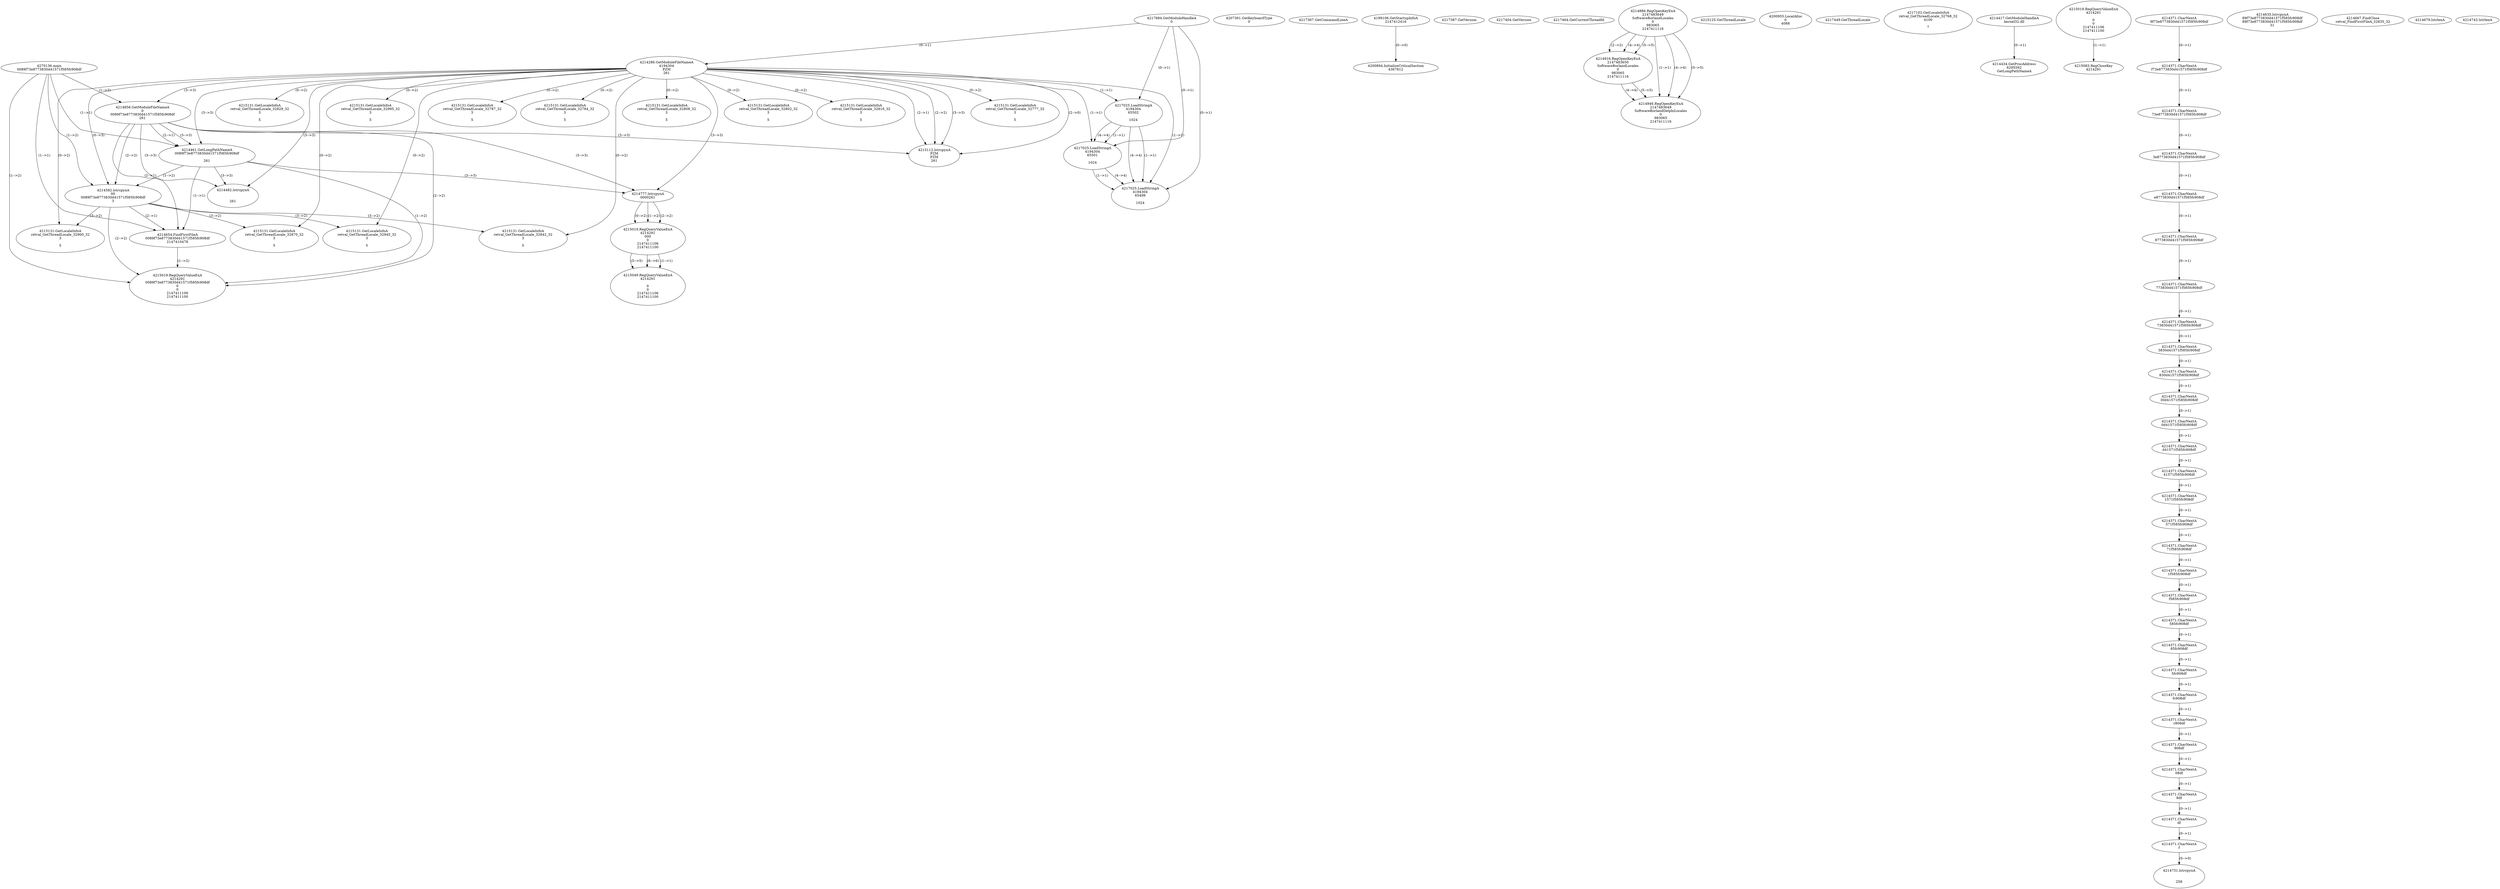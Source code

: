 // Global SCDG with merge call
digraph {
	0 [label="4270136.main
0089f73e8773830d41571f585fc908df"]
	1 [label="4217684.GetModuleHandleA
0"]
	2 [label="4207361.GetKeyboardType
0"]
	3 [label="4217367.GetCommandLineA
"]
	4 [label="4199106.GetStartupInfoA
2147412416"]
	5 [label="4217387.GetVersion
"]
	6 [label="4217404.GetVersion
"]
	7 [label="4217464.GetCurrentThreadId
"]
	8 [label="4214286.GetModuleFileNameA
4194304
PZM
261"]
	1 -> 8 [label="(0-->1)"]
	9 [label="4214856.GetModuleFileNameA
0
0089f73e8773830d41571f585fc908df
261"]
	0 -> 9 [label="(1-->2)"]
	8 -> 9 [label="(3-->3)"]
	10 [label="4214886.RegOpenKeyExA
2147483649
Software\Borland\Locales
0
983065
2147411116"]
	11 [label="4214916.RegOpenKeyExA
2147483650
Software\Borland\Locales
0
983065
2147411116"]
	10 -> 11 [label="(2-->2)"]
	10 -> 11 [label="(4-->4)"]
	10 -> 11 [label="(5-->5)"]
	12 [label="4214946.RegOpenKeyExA
2147483649
Software\Borland\Delphi\Locales
0
983065
2147411116"]
	10 -> 12 [label="(1-->1)"]
	10 -> 12 [label="(4-->4)"]
	11 -> 12 [label="(4-->4)"]
	10 -> 12 [label="(5-->5)"]
	11 -> 12 [label="(5-->5)"]
	13 [label="4215112.lstrcpynA
PZM
PZM
261"]
	8 -> 13 [label="(2-->1)"]
	8 -> 13 [label="(2-->2)"]
	8 -> 13 [label="(3-->3)"]
	9 -> 13 [label="(3-->3)"]
	8 -> 13 [label="(2-->0)"]
	14 [label="4215125.GetThreadLocale
"]
	15 [label="4215131.GetLocaleInfoA
retval_GetThreadLocale_32777_32
3

5"]
	8 -> 15 [label="(0-->2)"]
	16 [label="4217025.LoadStringA
4194304
65502

1024"]
	1 -> 16 [label="(0-->1)"]
	8 -> 16 [label="(1-->1)"]
	17 [label="4217025.LoadStringA
4194304
65501

1024"]
	1 -> 17 [label="(0-->1)"]
	8 -> 17 [label="(1-->1)"]
	16 -> 17 [label="(1-->1)"]
	16 -> 17 [label="(4-->4)"]
	18 [label="4200894.InitializeCriticalSection
4367812"]
	4 -> 18 [label="(0-->0)"]
	19 [label="4200955.LocalAlloc
0
4088"]
	20 [label="4217449.GetThreadLocale
"]
	21 [label="4217102.GetLocaleInfoA
retval_GetThreadLocale_32768_32
4100

7"]
	22 [label="4214417.GetModuleHandleA
kernel32.dll"]
	23 [label="4214434.GetProcAddress
6295592
GetLongPathNameA"]
	22 -> 23 [label="(0-->1)"]
	24 [label="4214461.GetLongPathNameA
0089f73e8773830d41571f585fc908df

261"]
	0 -> 24 [label="(1-->1)"]
	9 -> 24 [label="(2-->1)"]
	8 -> 24 [label="(3-->3)"]
	9 -> 24 [label="(3-->3)"]
	25 [label="4214482.lstrcpynA


261"]
	8 -> 25 [label="(3-->3)"]
	9 -> 25 [label="(3-->3)"]
	24 -> 25 [label="(3-->3)"]
	26 [label="4215019.RegQueryValueExA
4214291

0
0
2147411106
2147411100"]
	27 [label="4215083.RegCloseKey
4214291"]
	26 -> 27 [label="(1-->1)"]
	28 [label="4215131.GetLocaleInfoA
retval_GetThreadLocale_32829_32
3

5"]
	8 -> 28 [label="(0-->2)"]
	29 [label="4214582.lstrcpynA
00
0089f73e8773830d41571f585fc908df
3"]
	0 -> 29 [label="(1-->2)"]
	9 -> 29 [label="(2-->2)"]
	24 -> 29 [label="(1-->2)"]
	8 -> 29 [label="(0-->3)"]
	30 [label="4214371.CharNextA
9f73e8773830d41571f585fc908df"]
	31 [label="4214371.CharNextA
f73e8773830d41571f585fc908df"]
	30 -> 31 [label="(0-->1)"]
	32 [label="4214371.CharNextA
73e8773830d41571f585fc908df"]
	31 -> 32 [label="(0-->1)"]
	33 [label="4214371.CharNextA
3e8773830d41571f585fc908df"]
	32 -> 33 [label="(0-->1)"]
	34 [label="4214371.CharNextA
e8773830d41571f585fc908df"]
	33 -> 34 [label="(0-->1)"]
	35 [label="4214371.CharNextA
8773830d41571f585fc908df"]
	34 -> 35 [label="(0-->1)"]
	36 [label="4214371.CharNextA
773830d41571f585fc908df"]
	35 -> 36 [label="(0-->1)"]
	37 [label="4214371.CharNextA
73830d41571f585fc908df"]
	36 -> 37 [label="(0-->1)"]
	38 [label="4214371.CharNextA
3830d41571f585fc908df"]
	37 -> 38 [label="(0-->1)"]
	39 [label="4214371.CharNextA
830d41571f585fc908df"]
	38 -> 39 [label="(0-->1)"]
	40 [label="4214371.CharNextA
30d41571f585fc908df"]
	39 -> 40 [label="(0-->1)"]
	41 [label="4214371.CharNextA
0d41571f585fc908df"]
	40 -> 41 [label="(0-->1)"]
	42 [label="4214371.CharNextA
d41571f585fc908df"]
	41 -> 42 [label="(0-->1)"]
	43 [label="4214371.CharNextA
41571f585fc908df"]
	42 -> 43 [label="(0-->1)"]
	44 [label="4214371.CharNextA
1571f585fc908df"]
	43 -> 44 [label="(0-->1)"]
	45 [label="4214371.CharNextA
571f585fc908df"]
	44 -> 45 [label="(0-->1)"]
	46 [label="4214371.CharNextA
71f585fc908df"]
	45 -> 46 [label="(0-->1)"]
	47 [label="4214371.CharNextA
1f585fc908df"]
	46 -> 47 [label="(0-->1)"]
	48 [label="4214371.CharNextA
f585fc908df"]
	47 -> 48 [label="(0-->1)"]
	49 [label="4214371.CharNextA
585fc908df"]
	48 -> 49 [label="(0-->1)"]
	50 [label="4214371.CharNextA
85fc908df"]
	49 -> 50 [label="(0-->1)"]
	51 [label="4214371.CharNextA
5fc908df"]
	50 -> 51 [label="(0-->1)"]
	52 [label="4214371.CharNextA
fc908df"]
	51 -> 52 [label="(0-->1)"]
	53 [label="4214371.CharNextA
c908df"]
	52 -> 53 [label="(0-->1)"]
	54 [label="4214371.CharNextA
908df"]
	53 -> 54 [label="(0-->1)"]
	55 [label="4214371.CharNextA
08df"]
	54 -> 55 [label="(0-->1)"]
	56 [label="4214371.CharNextA
8df"]
	55 -> 56 [label="(0-->1)"]
	57 [label="4214371.CharNextA
df"]
	56 -> 57 [label="(0-->1)"]
	58 [label="4214371.CharNextA
f"]
	57 -> 58 [label="(0-->1)"]
	59 [label="4214635.lstrcpynA
89f73e8773830d41571f585fc908df
89f73e8773830d41571f585fc908df
31"]
	60 [label="4214654.FindFirstFileA
0089f73e8773830d41571f585fc908df
2147410478"]
	0 -> 60 [label="(1-->1)"]
	9 -> 60 [label="(2-->1)"]
	24 -> 60 [label="(1-->1)"]
	29 -> 60 [label="(2-->1)"]
	61 [label="4214667.FindClose
retval_FindFirstFileA_32835_32"]
	62 [label="4214679.lstrlenA
"]
	63 [label="4214731.lstrcpynA


258"]
	58 -> 63 [label="(0-->0)"]
	64 [label="4214743.lstrlenA
"]
	65 [label="4214777.lstrcpynA
00\
00\
261"]
	8 -> 65 [label="(3-->3)"]
	9 -> 65 [label="(3-->3)"]
	24 -> 65 [label="(3-->3)"]
	66 [label="4215019.RegQueryValueExA
4214291
00\
0
0
2147411106
2147411100"]
	65 -> 66 [label="(1-->2)"]
	65 -> 66 [label="(2-->2)"]
	65 -> 66 [label="(0-->2)"]
	67 [label="4215049.RegQueryValueExA
4214291

0
0
2147411106
2147411100"]
	66 -> 67 [label="(1-->1)"]
	66 -> 67 [label="(5-->5)"]
	66 -> 67 [label="(6-->6)"]
	68 [label="4215131.GetLocaleInfoA
retval_GetThreadLocale_32900_32
3

5"]
	8 -> 68 [label="(0-->2)"]
	29 -> 68 [label="(3-->2)"]
	69 [label="4217025.LoadStringA
4194304
65499

1024"]
	1 -> 69 [label="(0-->1)"]
	8 -> 69 [label="(1-->1)"]
	16 -> 69 [label="(1-->1)"]
	17 -> 69 [label="(1-->1)"]
	16 -> 69 [label="(4-->4)"]
	17 -> 69 [label="(4-->4)"]
	70 [label="4215131.GetLocaleInfoA
retval_GetThreadLocale_32995_32
3

5"]
	8 -> 70 [label="(0-->2)"]
	71 [label="4215131.GetLocaleInfoA
retval_GetThreadLocale_32787_32
3

5"]
	8 -> 71 [label="(0-->2)"]
	72 [label="4215131.GetLocaleInfoA
retval_GetThreadLocale_32784_32
3

5"]
	8 -> 72 [label="(0-->2)"]
	73 [label="4215019.RegQueryValueExA
4214291
0089f73e8773830d41571f585fc908df
0
0
2147411106
2147411100"]
	0 -> 73 [label="(1-->2)"]
	9 -> 73 [label="(2-->2)"]
	24 -> 73 [label="(1-->2)"]
	29 -> 73 [label="(2-->2)"]
	60 -> 73 [label="(1-->2)"]
	74 [label="4215131.GetLocaleInfoA
retval_GetThreadLocale_32870_32
3

5"]
	8 -> 74 [label="(0-->2)"]
	29 -> 74 [label="(3-->2)"]
	75 [label="4215131.GetLocaleInfoA
retval_GetThreadLocale_32808_32
3

5"]
	8 -> 75 [label="(0-->2)"]
	76 [label="4215131.GetLocaleInfoA
retval_GetThreadLocale_32945_32
3

5"]
	8 -> 76 [label="(0-->2)"]
	29 -> 76 [label="(3-->2)"]
	77 [label="4215131.GetLocaleInfoA
retval_GetThreadLocale_32802_32
3

5"]
	8 -> 77 [label="(0-->2)"]
	78 [label="4215131.GetLocaleInfoA
retval_GetThreadLocale_32816_32
3

5"]
	8 -> 78 [label="(0-->2)"]
	79 [label="4215131.GetLocaleInfoA
retval_GetThreadLocale_32842_32
3

5"]
	8 -> 79 [label="(0-->2)"]
	29 -> 79 [label="(3-->2)"]
}

